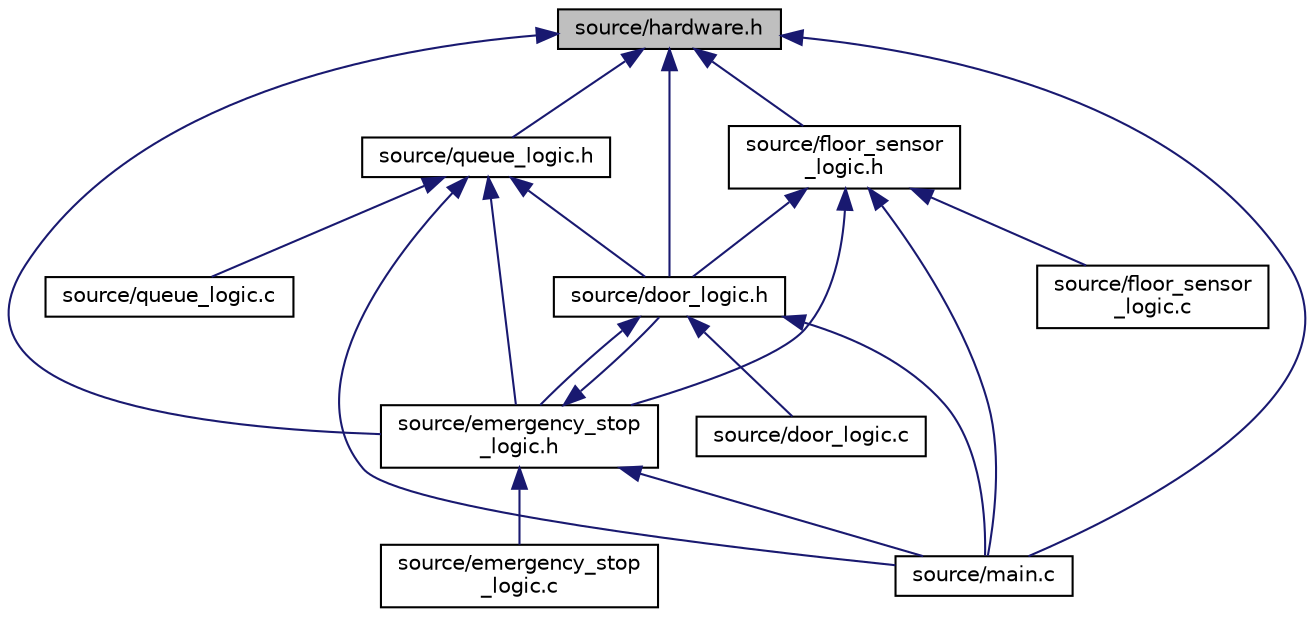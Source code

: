 digraph "source/hardware.h"
{
  edge [fontname="Helvetica",fontsize="10",labelfontname="Helvetica",labelfontsize="10"];
  node [fontname="Helvetica",fontsize="10",shape=record];
  Node1 [label="source/hardware.h",height=0.2,width=0.4,color="black", fillcolor="grey75", style="filled", fontcolor="black"];
  Node1 -> Node2 [dir="back",color="midnightblue",fontsize="10",style="solid",fontname="Helvetica"];
  Node2 [label="source/door_logic.h",height=0.2,width=0.4,color="black", fillcolor="white", style="filled",URL="$door__logic_8h.html",tooltip="Manages the open door signal and wait times. "];
  Node2 -> Node3 [dir="back",color="midnightblue",fontsize="10",style="solid",fontname="Helvetica"];
  Node3 [label="source/door_logic.c",height=0.2,width=0.4,color="black", fillcolor="white", style="filled",URL="$door__logic_8c_source.html"];
  Node2 -> Node4 [dir="back",color="midnightblue",fontsize="10",style="solid",fontname="Helvetica"];
  Node4 [label="source/emergency_stop\l_logic.h",height=0.2,width=0.4,color="black", fillcolor="white", style="filled",URL="$emergency__stop__logic_8h.html",tooltip="procedure for emergency stop. "];
  Node4 -> Node2 [dir="back",color="midnightblue",fontsize="10",style="solid",fontname="Helvetica"];
  Node4 -> Node5 [dir="back",color="midnightblue",fontsize="10",style="solid",fontname="Helvetica"];
  Node5 [label="source/emergency_stop\l_logic.c",height=0.2,width=0.4,color="black", fillcolor="white", style="filled",URL="$emergency__stop__logic_8c_source.html"];
  Node4 -> Node6 [dir="back",color="midnightblue",fontsize="10",style="solid",fontname="Helvetica"];
  Node6 [label="source/main.c",height=0.2,width=0.4,color="black", fillcolor="white", style="filled",URL="$main_8c_source.html"];
  Node2 -> Node6 [dir="back",color="midnightblue",fontsize="10",style="solid",fontname="Helvetica"];
  Node1 -> Node7 [dir="back",color="midnightblue",fontsize="10",style="solid",fontname="Helvetica"];
  Node7 [label="source/queue_logic.h",height=0.2,width=0.4,color="black", fillcolor="white", style="filled",URL="$queue__logic_8h.html",tooltip="Logic setup for elevator queue system. "];
  Node7 -> Node2 [dir="back",color="midnightblue",fontsize="10",style="solid",fontname="Helvetica"];
  Node7 -> Node4 [dir="back",color="midnightblue",fontsize="10",style="solid",fontname="Helvetica"];
  Node7 -> Node6 [dir="back",color="midnightblue",fontsize="10",style="solid",fontname="Helvetica"];
  Node7 -> Node8 [dir="back",color="midnightblue",fontsize="10",style="solid",fontname="Helvetica"];
  Node8 [label="source/queue_logic.c",height=0.2,width=0.4,color="black", fillcolor="white", style="filled",URL="$queue__logic_8c_source.html"];
  Node1 -> Node9 [dir="back",color="midnightblue",fontsize="10",style="solid",fontname="Helvetica"];
  Node9 [label="source/floor_sensor\l_logic.h",height=0.2,width=0.4,color="black", fillcolor="white", style="filled",URL="$floor__sensor__logic_8h.html",tooltip="Reads floor sensors and sets current floor variable. "];
  Node9 -> Node2 [dir="back",color="midnightblue",fontsize="10",style="solid",fontname="Helvetica"];
  Node9 -> Node4 [dir="back",color="midnightblue",fontsize="10",style="solid",fontname="Helvetica"];
  Node9 -> Node10 [dir="back",color="midnightblue",fontsize="10",style="solid",fontname="Helvetica"];
  Node10 [label="source/floor_sensor\l_logic.c",height=0.2,width=0.4,color="black", fillcolor="white", style="filled",URL="$floor__sensor__logic_8c_source.html"];
  Node9 -> Node6 [dir="back",color="midnightblue",fontsize="10",style="solid",fontname="Helvetica"];
  Node1 -> Node4 [dir="back",color="midnightblue",fontsize="10",style="solid",fontname="Helvetica"];
  Node1 -> Node6 [dir="back",color="midnightblue",fontsize="10",style="solid",fontname="Helvetica"];
}
